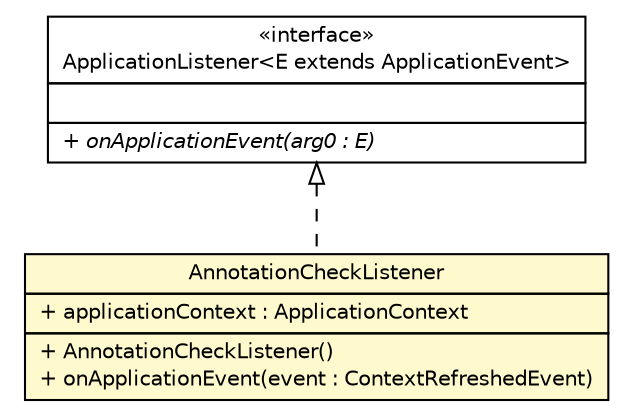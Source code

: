 #!/usr/local/bin/dot
#
# Class diagram 
# Generated by UMLGraph version R5_6-24-gf6e263 (http://www.umlgraph.org/)
#

digraph G {
	edge [fontname="Helvetica",fontsize=10,labelfontname="Helvetica",labelfontsize=10];
	node [fontname="Helvetica",fontsize=10,shape=plaintext];
	nodesep=0.25;
	ranksep=0.5;
	// cn.home1.oss.lib.swagger.starter.AnnotationCheckListener
	c33 [label=<<table title="cn.home1.oss.lib.swagger.starter.AnnotationCheckListener" border="0" cellborder="1" cellspacing="0" cellpadding="2" port="p" bgcolor="lemonChiffon" href="./AnnotationCheckListener.html">
		<tr><td><table border="0" cellspacing="0" cellpadding="1">
<tr><td align="center" balign="center"> AnnotationCheckListener </td></tr>
		</table></td></tr>
		<tr><td><table border="0" cellspacing="0" cellpadding="1">
<tr><td align="left" balign="left"> + applicationContext : ApplicationContext </td></tr>
		</table></td></tr>
		<tr><td><table border="0" cellspacing="0" cellpadding="1">
<tr><td align="left" balign="left"> + AnnotationCheckListener() </td></tr>
<tr><td align="left" balign="left"> + onApplicationEvent(event : ContextRefreshedEvent) </td></tr>
		</table></td></tr>
		</table>>, URL="./AnnotationCheckListener.html", fontname="Helvetica", fontcolor="black", fontsize=10.0];
	//cn.home1.oss.lib.swagger.starter.AnnotationCheckListener implements org.springframework.context.ApplicationListener<E extends org.springframework.context.ApplicationEvent>
	c48:p -> c33:p [dir=back,arrowtail=empty,style=dashed];
	// org.springframework.context.ApplicationListener<E extends org.springframework.context.ApplicationEvent>
	c48 [label=<<table title="org.springframework.context.ApplicationListener" border="0" cellborder="1" cellspacing="0" cellpadding="2" port="p" href="http://java.sun.com/j2se/1.4.2/docs/api/org/springframework/context/ApplicationListener.html">
		<tr><td><table border="0" cellspacing="0" cellpadding="1">
<tr><td align="center" balign="center"> &#171;interface&#187; </td></tr>
<tr><td align="center" balign="center"> ApplicationListener&lt;E extends ApplicationEvent&gt; </td></tr>
		</table></td></tr>
		<tr><td><table border="0" cellspacing="0" cellpadding="1">
<tr><td align="left" balign="left">  </td></tr>
		</table></td></tr>
		<tr><td><table border="0" cellspacing="0" cellpadding="1">
<tr><td align="left" balign="left"><font face="Helvetica-Oblique" point-size="10.0"> + onApplicationEvent(arg0 : E) </font></td></tr>
		</table></td></tr>
		</table>>, URL="http://java.sun.com/j2se/1.4.2/docs/api/org/springframework/context/ApplicationListener.html", fontname="Helvetica", fontcolor="black", fontsize=10.0];
}

